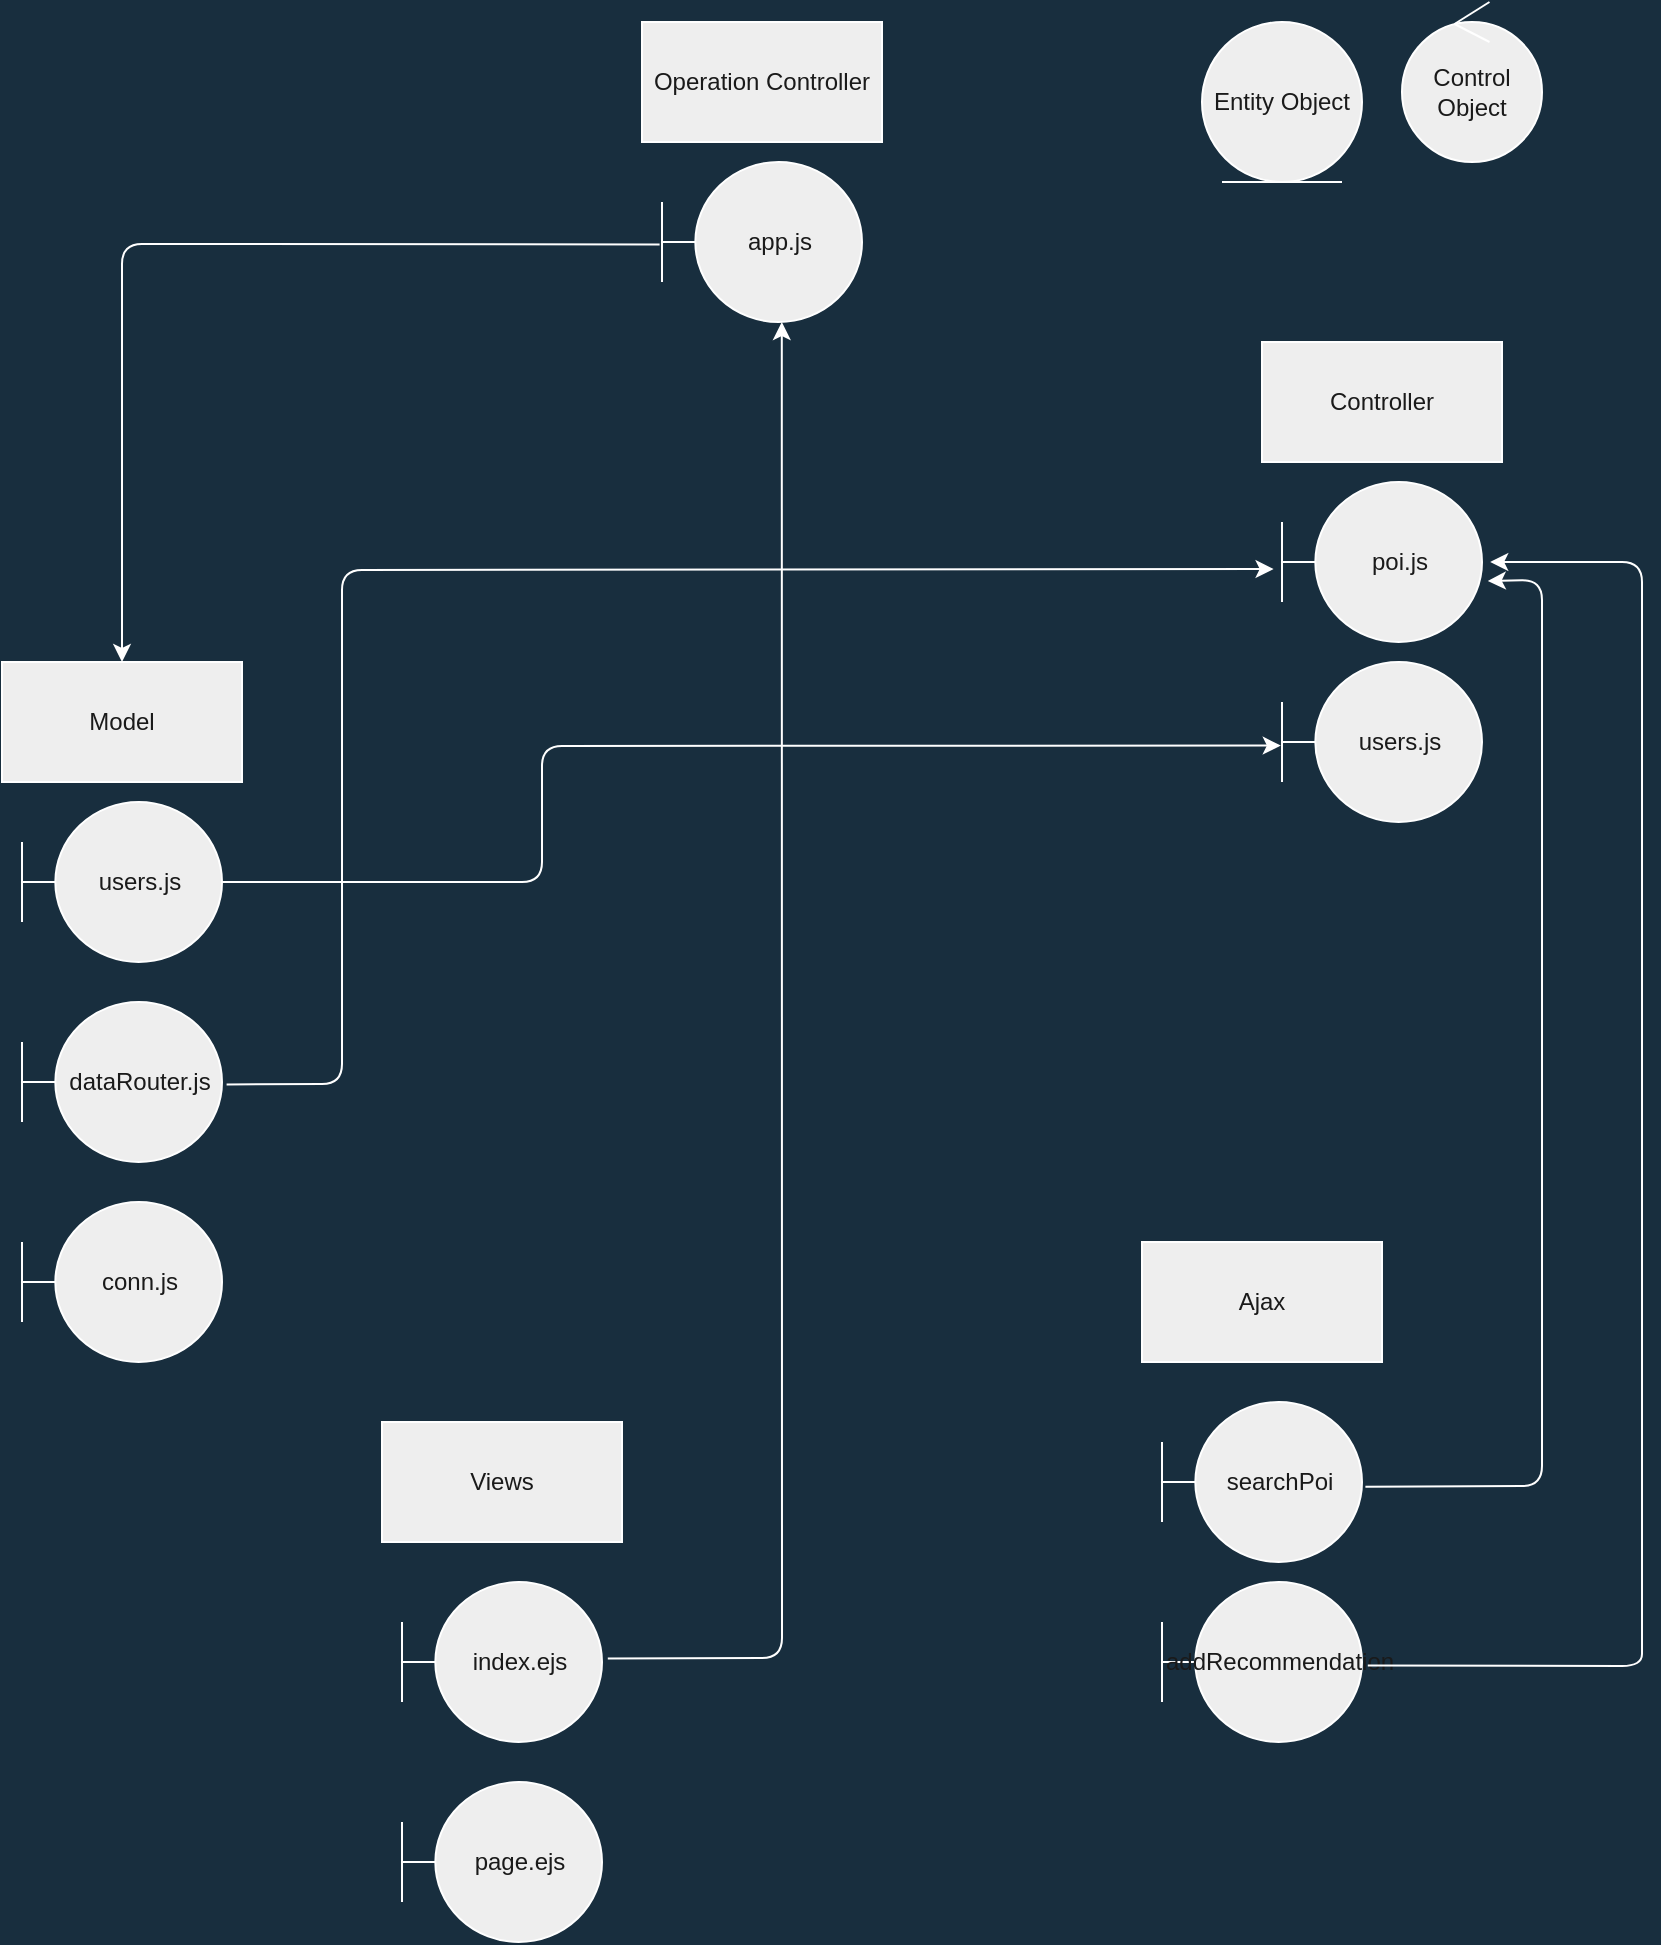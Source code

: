 <mxfile version="14.5.8" type="github">
  <diagram id="TfbwxsZt4qDVLz9tyszb" name="Page-1">
    <mxGraphModel dx="1673" dy="860" grid="1" gridSize="10" guides="1" tooltips="1" connect="1" arrows="1" fold="1" page="1" pageScale="1" pageWidth="827" pageHeight="1169" background="#182E3E" math="0" shadow="0">
      <root>
        <mxCell id="0" />
        <mxCell id="1" parent="0" />
        <mxCell id="P25z9YGpwv14QDxZO4XR-2" value="app.js" style="shape=umlBoundary;whiteSpace=wrap;html=1;fillColor=#EEEEEE;strokeColor=#FFFFFF;fontColor=#1A1A1A;" vertex="1" parent="1">
          <mxGeometry x="380" y="80" width="100" height="80" as="geometry" />
        </mxCell>
        <mxCell id="P25z9YGpwv14QDxZO4XR-3" value="Entity Object" style="ellipse;shape=umlEntity;whiteSpace=wrap;html=1;fillColor=#EEEEEE;strokeColor=#FFFFFF;fontColor=#1A1A1A;" vertex="1" parent="1">
          <mxGeometry x="650" y="10" width="80" height="80" as="geometry" />
        </mxCell>
        <mxCell id="P25z9YGpwv14QDxZO4XR-4" value="Control Object" style="ellipse;shape=umlControl;whiteSpace=wrap;html=1;fillColor=#EEEEEE;strokeColor=#FFFFFF;fontColor=#1A1A1A;" vertex="1" parent="1">
          <mxGeometry x="750" width="70" height="80" as="geometry" />
        </mxCell>
        <mxCell id="P25z9YGpwv14QDxZO4XR-5" value="users.js" style="shape=umlBoundary;whiteSpace=wrap;html=1;fillColor=#EEEEEE;strokeColor=#FFFFFF;fontColor=#1A1A1A;" vertex="1" parent="1">
          <mxGeometry x="60" y="400" width="100" height="80" as="geometry" />
        </mxCell>
        <mxCell id="P25z9YGpwv14QDxZO4XR-6" value="poi.js" style="shape=umlBoundary;whiteSpace=wrap;html=1;fillColor=#EEEEEE;strokeColor=#FFFFFF;fontColor=#1A1A1A;" vertex="1" parent="1">
          <mxGeometry x="690" y="240" width="100" height="80" as="geometry" />
        </mxCell>
        <mxCell id="P25z9YGpwv14QDxZO4XR-10" value="Model" style="rounded=0;whiteSpace=wrap;html=1;fillColor=#EEEEEE;strokeColor=#FFFFFF;fontColor=#1A1A1A;" vertex="1" parent="1">
          <mxGeometry x="50" y="330" width="120" height="60" as="geometry" />
        </mxCell>
        <mxCell id="P25z9YGpwv14QDxZO4XR-11" value="Controller" style="rounded=0;whiteSpace=wrap;html=1;fillColor=#EEEEEE;strokeColor=#FFFFFF;fontColor=#1A1A1A;" vertex="1" parent="1">
          <mxGeometry x="680" y="170" width="120" height="60" as="geometry" />
        </mxCell>
        <mxCell id="P25z9YGpwv14QDxZO4XR-13" value="Ajax" style="rounded=0;whiteSpace=wrap;html=1;fillColor=#EEEEEE;strokeColor=#FFFFFF;fontColor=#1A1A1A;" vertex="1" parent="1">
          <mxGeometry x="620" y="620" width="120" height="60" as="geometry" />
        </mxCell>
        <mxCell id="P25z9YGpwv14QDxZO4XR-14" value="Views" style="rounded=0;whiteSpace=wrap;html=1;fillColor=#EEEEEE;strokeColor=#FFFFFF;fontColor=#1A1A1A;" vertex="1" parent="1">
          <mxGeometry x="240" y="710" width="120" height="60" as="geometry" />
        </mxCell>
        <mxCell id="P25z9YGpwv14QDxZO4XR-15" value="Operation Controller" style="rounded=0;whiteSpace=wrap;html=1;fillColor=#EEEEEE;strokeColor=#FFFFFF;fontColor=#1A1A1A;" vertex="1" parent="1">
          <mxGeometry x="370" y="10" width="120" height="60" as="geometry" />
        </mxCell>
        <mxCell id="P25z9YGpwv14QDxZO4XR-17" value="dataRouter.js" style="shape=umlBoundary;whiteSpace=wrap;html=1;fillColor=#EEEEEE;strokeColor=#FFFFFF;fontColor=#1A1A1A;" vertex="1" parent="1">
          <mxGeometry x="60" y="500" width="100" height="80" as="geometry" />
        </mxCell>
        <mxCell id="P25z9YGpwv14QDxZO4XR-18" value="conn.js" style="shape=umlBoundary;whiteSpace=wrap;html=1;fillColor=#EEEEEE;strokeColor=#FFFFFF;fontColor=#1A1A1A;" vertex="1" parent="1">
          <mxGeometry x="60" y="600" width="100" height="80" as="geometry" />
        </mxCell>
        <mxCell id="P25z9YGpwv14QDxZO4XR-19" value="users.js" style="shape=umlBoundary;whiteSpace=wrap;html=1;fillColor=#EEEEEE;strokeColor=#FFFFFF;fontColor=#1A1A1A;" vertex="1" parent="1">
          <mxGeometry x="690" y="330" width="100" height="80" as="geometry" />
        </mxCell>
        <mxCell id="P25z9YGpwv14QDxZO4XR-20" value="searchPoi" style="shape=umlBoundary;whiteSpace=wrap;html=1;fillColor=#EEEEEE;strokeColor=#FFFFFF;fontColor=#1A1A1A;" vertex="1" parent="1">
          <mxGeometry x="630" y="700" width="100" height="80" as="geometry" />
        </mxCell>
        <mxCell id="P25z9YGpwv14QDxZO4XR-21" value="addRecommendation" style="shape=umlBoundary;whiteSpace=wrap;html=1;fillColor=#EEEEEE;strokeColor=#FFFFFF;fontColor=#1A1A1A;" vertex="1" parent="1">
          <mxGeometry x="630" y="790" width="100" height="80" as="geometry" />
        </mxCell>
        <mxCell id="P25z9YGpwv14QDxZO4XR-22" value="index.ejs" style="shape=umlBoundary;whiteSpace=wrap;html=1;fillColor=#EEEEEE;strokeColor=#FFFFFF;fontColor=#1A1A1A;" vertex="1" parent="1">
          <mxGeometry x="250" y="790" width="100" height="80" as="geometry" />
        </mxCell>
        <mxCell id="P25z9YGpwv14QDxZO4XR-23" value="page.ejs" style="shape=umlBoundary;whiteSpace=wrap;html=1;fillColor=#EEEEEE;strokeColor=#FFFFFF;fontColor=#1A1A1A;" vertex="1" parent="1">
          <mxGeometry x="250" y="890" width="100" height="80" as="geometry" />
        </mxCell>
        <mxCell id="P25z9YGpwv14QDxZO4XR-24" value="" style="endArrow=classic;html=1;strokeColor=#FFFFFF;fontColor=#FFFFFF;exitX=-0.012;exitY=0.515;exitDx=0;exitDy=0;exitPerimeter=0;entryX=0.5;entryY=0;entryDx=0;entryDy=0;" edge="1" parent="1" source="P25z9YGpwv14QDxZO4XR-2" target="P25z9YGpwv14QDxZO4XR-10">
          <mxGeometry width="50" height="50" relative="1" as="geometry">
            <mxPoint x="389" y="280" as="sourcePoint" />
            <mxPoint x="439" y="230" as="targetPoint" />
            <Array as="points">
              <mxPoint x="110" y="121" />
            </Array>
          </mxGeometry>
        </mxCell>
        <mxCell id="P25z9YGpwv14QDxZO4XR-25" value="" style="endArrow=classic;html=1;strokeColor=#FFFFFF;fontColor=#FFFFFF;exitX=0.999;exitY=0.5;exitDx=0;exitDy=0;exitPerimeter=0;entryX=-0.006;entryY=0.522;entryDx=0;entryDy=0;entryPerimeter=0;" edge="1" parent="1" source="P25z9YGpwv14QDxZO4XR-5" target="P25z9YGpwv14QDxZO4XR-19">
          <mxGeometry width="50" height="50" relative="1" as="geometry">
            <mxPoint x="350" y="440" as="sourcePoint" />
            <mxPoint x="400" y="390" as="targetPoint" />
            <Array as="points">
              <mxPoint x="320" y="440" />
              <mxPoint x="320" y="372" />
            </Array>
          </mxGeometry>
        </mxCell>
        <mxCell id="P25z9YGpwv14QDxZO4XR-26" value="" style="endArrow=classic;html=1;strokeColor=#FFFFFF;fontColor=#FFFFFF;exitX=1.023;exitY=0.515;exitDx=0;exitDy=0;exitPerimeter=0;entryX=-0.042;entryY=0.544;entryDx=0;entryDy=0;entryPerimeter=0;" edge="1" parent="1" source="P25z9YGpwv14QDxZO4XR-17" target="P25z9YGpwv14QDxZO4XR-6">
          <mxGeometry width="50" height="50" relative="1" as="geometry">
            <mxPoint x="350" y="440" as="sourcePoint" />
            <mxPoint x="400" y="390" as="targetPoint" />
            <Array as="points">
              <mxPoint x="220" y="541" />
              <mxPoint x="220" y="284" />
            </Array>
          </mxGeometry>
        </mxCell>
        <mxCell id="P25z9YGpwv14QDxZO4XR-27" value="" style="endArrow=classic;html=1;strokeColor=#FFFFFF;fontColor=#FFFFFF;exitX=1.017;exitY=0.529;exitDx=0;exitDy=0;exitPerimeter=0;entryX=1.029;entryY=0.618;entryDx=0;entryDy=0;entryPerimeter=0;" edge="1" parent="1" source="P25z9YGpwv14QDxZO4XR-20" target="P25z9YGpwv14QDxZO4XR-6">
          <mxGeometry width="50" height="50" relative="1" as="geometry">
            <mxPoint x="350" y="630" as="sourcePoint" />
            <mxPoint x="400" y="580" as="targetPoint" />
            <Array as="points">
              <mxPoint x="820" y="742" />
              <mxPoint x="820" y="289" />
            </Array>
          </mxGeometry>
        </mxCell>
        <mxCell id="P25z9YGpwv14QDxZO4XR-28" value="" style="endArrow=classic;html=1;strokeColor=#FFFFFF;fontColor=#FFFFFF;exitX=1.029;exitY=0.522;exitDx=0;exitDy=0;exitPerimeter=0;entryX=1.041;entryY=0.5;entryDx=0;entryDy=0;entryPerimeter=0;" edge="1" parent="1" source="P25z9YGpwv14QDxZO4XR-21" target="P25z9YGpwv14QDxZO4XR-6">
          <mxGeometry width="50" height="50" relative="1" as="geometry">
            <mxPoint x="350" y="630" as="sourcePoint" />
            <mxPoint x="400" y="580" as="targetPoint" />
            <Array as="points">
              <mxPoint x="870" y="832" />
              <mxPoint x="870" y="820" />
              <mxPoint x="870" y="280" />
            </Array>
          </mxGeometry>
        </mxCell>
        <mxCell id="P25z9YGpwv14QDxZO4XR-29" value="" style="endArrow=classic;html=1;strokeColor=#FFFFFF;fontColor=#FFFFFF;exitX=1.029;exitY=0.478;exitDx=0;exitDy=0;exitPerimeter=0;entryX=0.599;entryY=1;entryDx=0;entryDy=0;entryPerimeter=0;" edge="1" parent="1" source="P25z9YGpwv14QDxZO4XR-22" target="P25z9YGpwv14QDxZO4XR-2">
          <mxGeometry width="50" height="50" relative="1" as="geometry">
            <mxPoint x="350" y="630" as="sourcePoint" />
            <mxPoint x="400" y="580" as="targetPoint" />
            <Array as="points">
              <mxPoint x="440" y="828" />
            </Array>
          </mxGeometry>
        </mxCell>
      </root>
    </mxGraphModel>
  </diagram>
</mxfile>
